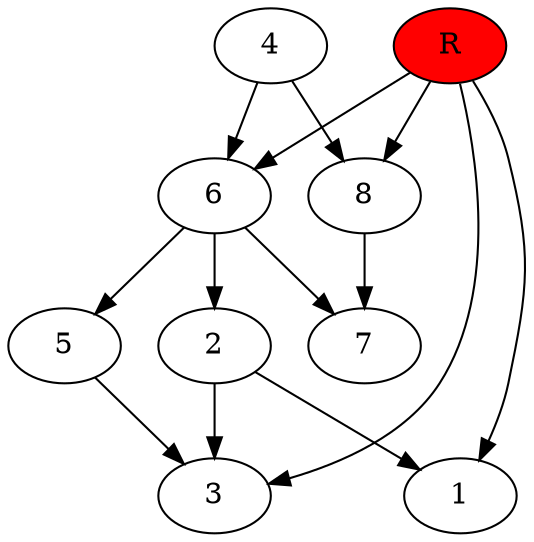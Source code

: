 digraph prb40347 {
	1
	2
	3
	4
	5
	6
	7
	8
	R [fillcolor="#ff0000" style=filled]
	2 -> 1
	2 -> 3
	4 -> 6
	4 -> 8
	5 -> 3
	6 -> 2
	6 -> 5
	6 -> 7
	8 -> 7
	R -> 1
	R -> 3
	R -> 6
	R -> 8
}
